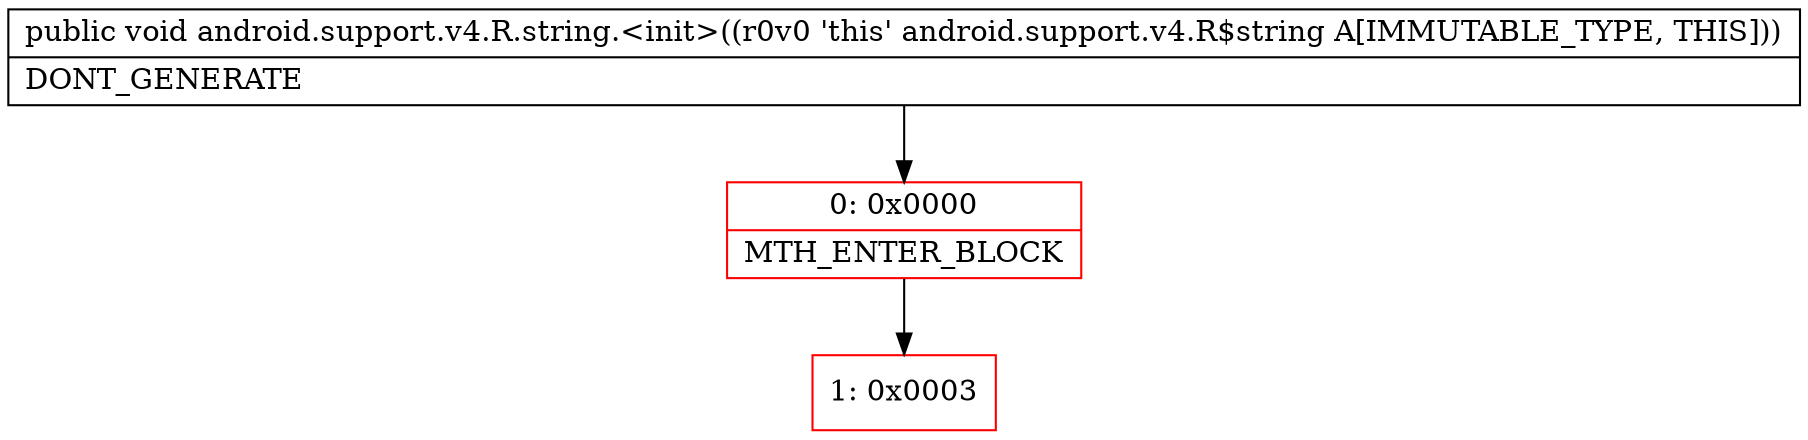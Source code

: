 digraph "CFG forandroid.support.v4.R.string.\<init\>()V" {
subgraph cluster_Region_999352013 {
label = "R(0)";
node [shape=record,color=blue];
}
Node_0 [shape=record,color=red,label="{0\:\ 0x0000|MTH_ENTER_BLOCK\l}"];
Node_1 [shape=record,color=red,label="{1\:\ 0x0003}"];
MethodNode[shape=record,label="{public void android.support.v4.R.string.\<init\>((r0v0 'this' android.support.v4.R$string A[IMMUTABLE_TYPE, THIS]))  | DONT_GENERATE\l}"];
MethodNode -> Node_0;
Node_0 -> Node_1;
}

